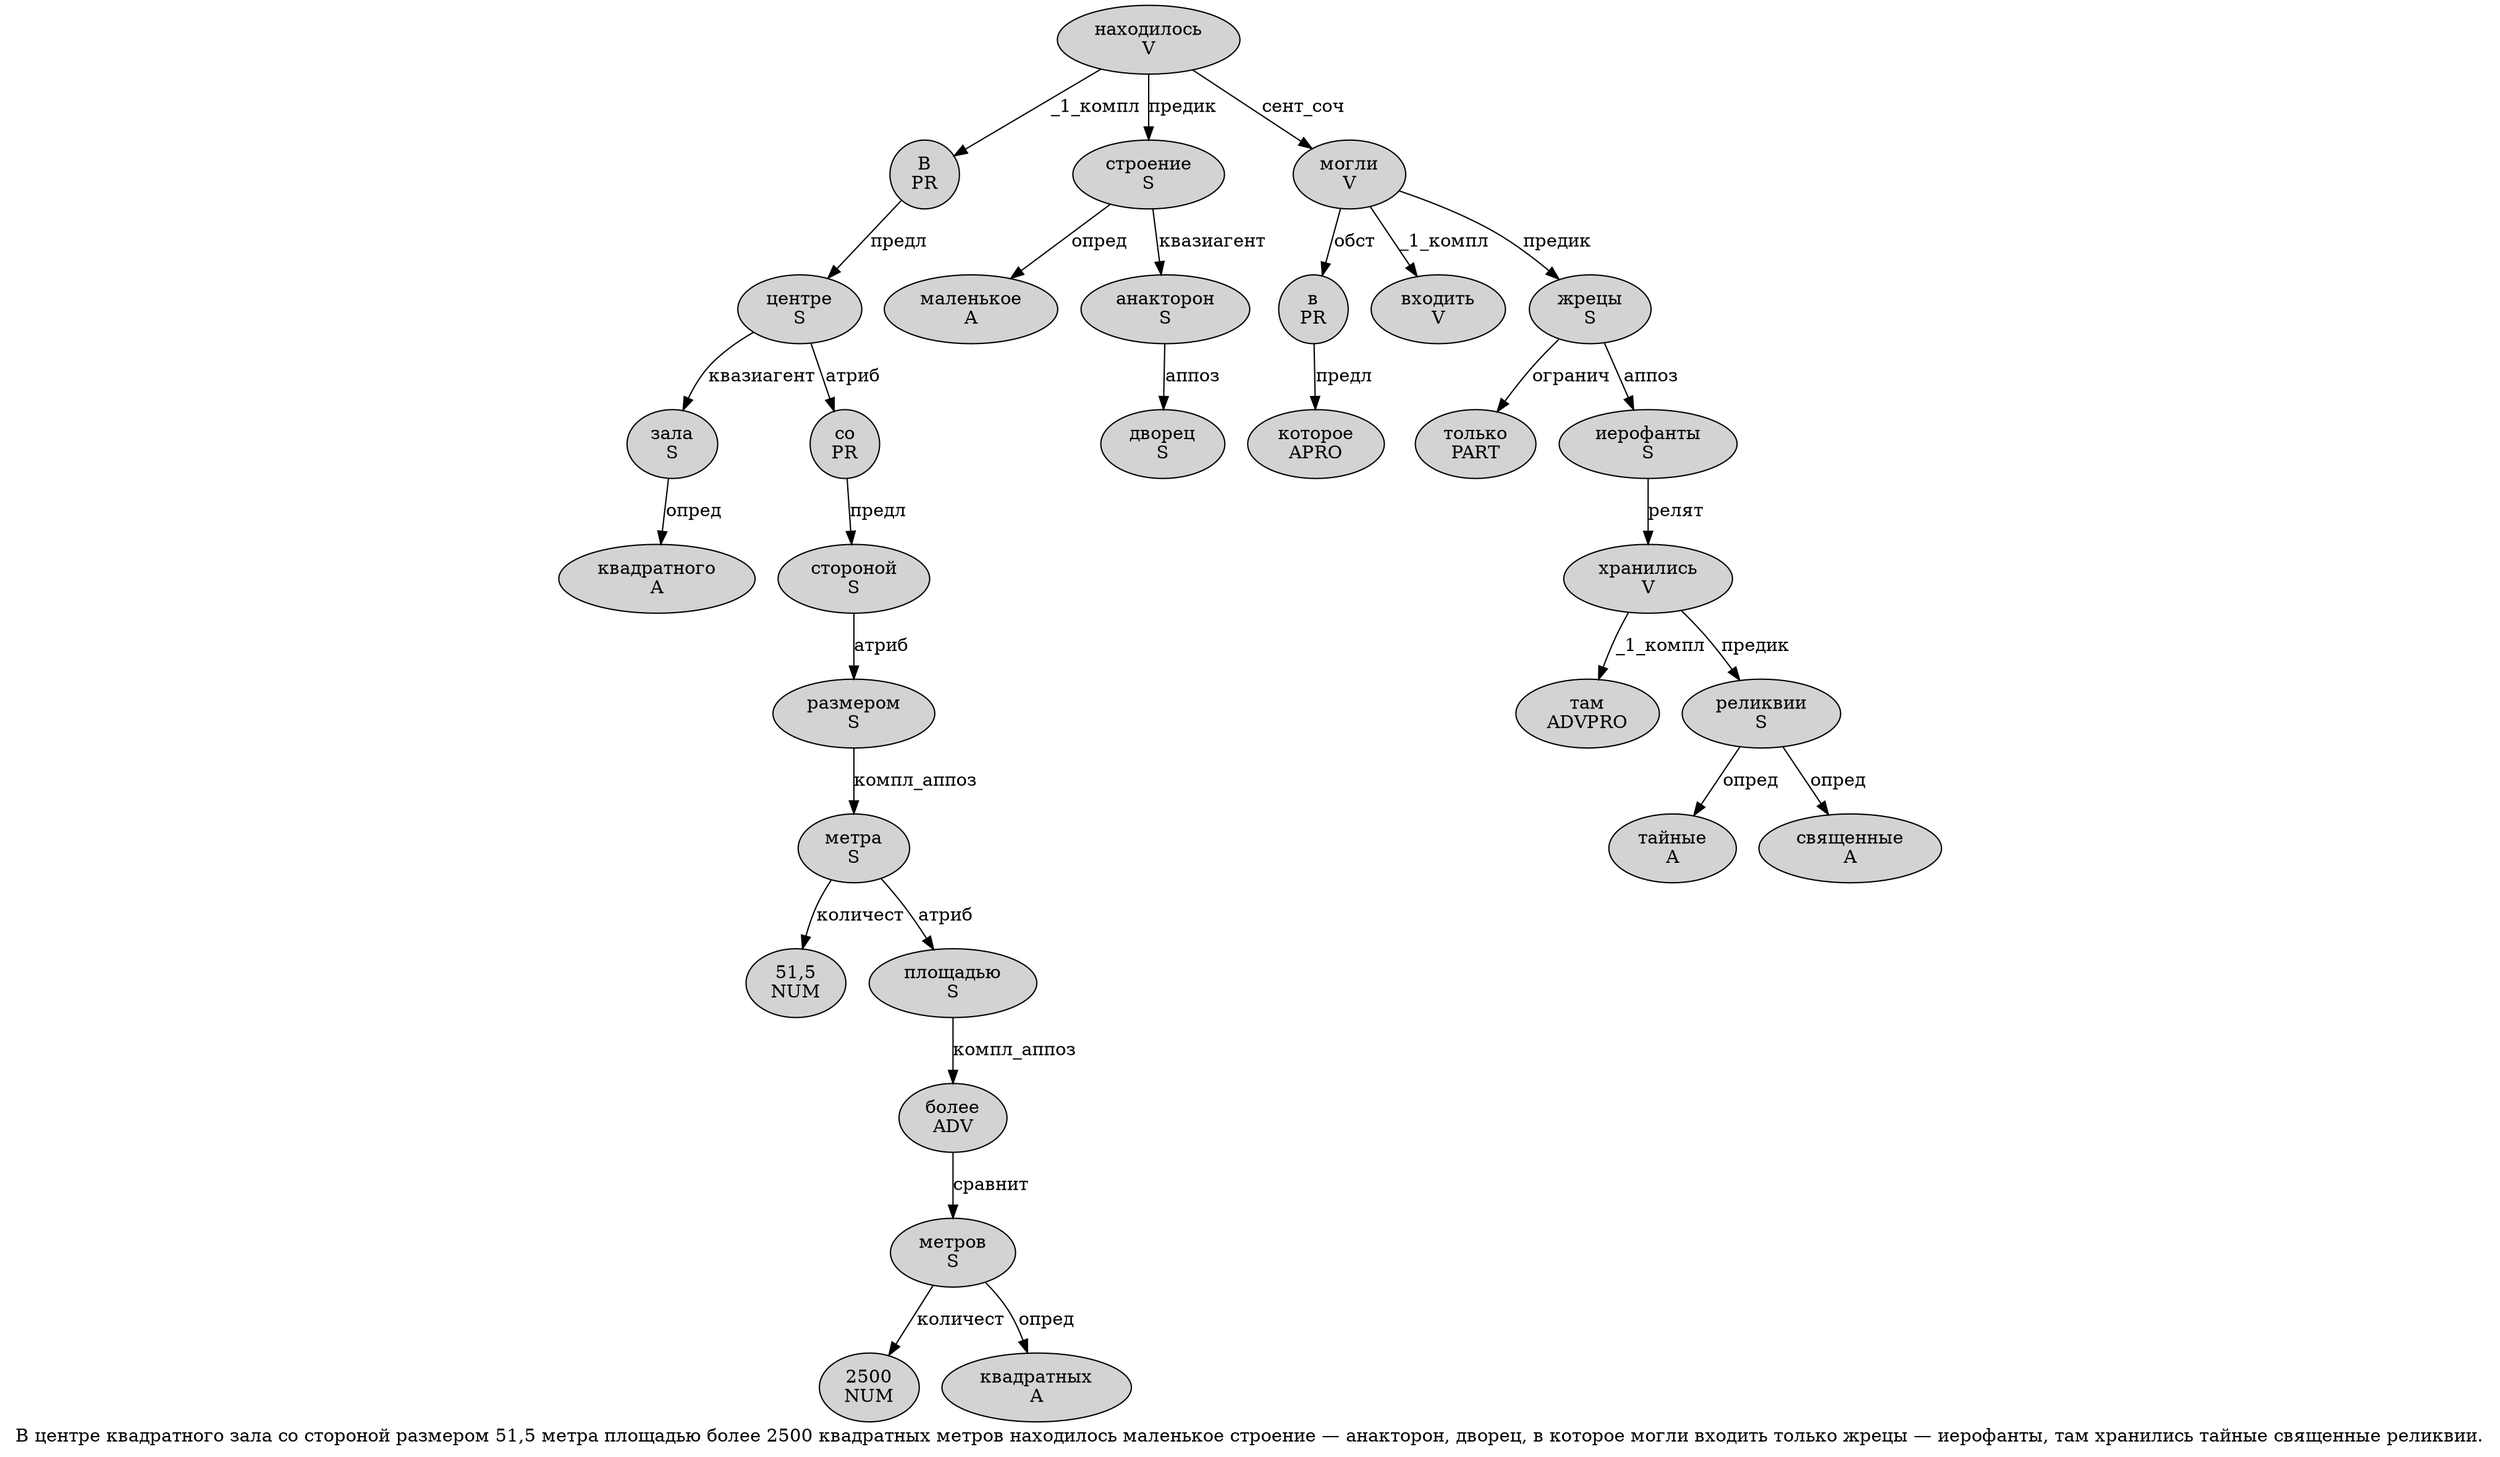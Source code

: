 digraph SENTENCE_1095 {
	graph [label="В центре квадратного зала со стороной размером 51,5 метра площадью более 2500 квадратных метров находилось маленькое строение — анакторон, дворец, в которое могли входить только жрецы — иерофанты, там хранились тайные священные реликвии."]
	node [style=filled]
		0 [label="В
PR" color="" fillcolor=lightgray penwidth=1 shape=ellipse]
		1 [label="центре
S" color="" fillcolor=lightgray penwidth=1 shape=ellipse]
		2 [label="квадратного
A" color="" fillcolor=lightgray penwidth=1 shape=ellipse]
		3 [label="зала
S" color="" fillcolor=lightgray penwidth=1 shape=ellipse]
		4 [label="со
PR" color="" fillcolor=lightgray penwidth=1 shape=ellipse]
		5 [label="стороной
S" color="" fillcolor=lightgray penwidth=1 shape=ellipse]
		6 [label="размером
S" color="" fillcolor=lightgray penwidth=1 shape=ellipse]
		7 [label="51,5
NUM" color="" fillcolor=lightgray penwidth=1 shape=ellipse]
		8 [label="метра
S" color="" fillcolor=lightgray penwidth=1 shape=ellipse]
		9 [label="площадью
S" color="" fillcolor=lightgray penwidth=1 shape=ellipse]
		10 [label="более
ADV" color="" fillcolor=lightgray penwidth=1 shape=ellipse]
		11 [label="2500
NUM" color="" fillcolor=lightgray penwidth=1 shape=ellipse]
		12 [label="квадратных
A" color="" fillcolor=lightgray penwidth=1 shape=ellipse]
		13 [label="метров
S" color="" fillcolor=lightgray penwidth=1 shape=ellipse]
		14 [label="находилось
V" color="" fillcolor=lightgray penwidth=1 shape=ellipse]
		15 [label="маленькое
A" color="" fillcolor=lightgray penwidth=1 shape=ellipse]
		16 [label="строение
S" color="" fillcolor=lightgray penwidth=1 shape=ellipse]
		18 [label="анакторон
S" color="" fillcolor=lightgray penwidth=1 shape=ellipse]
		20 [label="дворец
S" color="" fillcolor=lightgray penwidth=1 shape=ellipse]
		22 [label="в
PR" color="" fillcolor=lightgray penwidth=1 shape=ellipse]
		23 [label="которое
APRO" color="" fillcolor=lightgray penwidth=1 shape=ellipse]
		24 [label="могли
V" color="" fillcolor=lightgray penwidth=1 shape=ellipse]
		25 [label="входить
V" color="" fillcolor=lightgray penwidth=1 shape=ellipse]
		26 [label="только
PART" color="" fillcolor=lightgray penwidth=1 shape=ellipse]
		27 [label="жрецы
S" color="" fillcolor=lightgray penwidth=1 shape=ellipse]
		29 [label="иерофанты
S" color="" fillcolor=lightgray penwidth=1 shape=ellipse]
		31 [label="там
ADVPRO" color="" fillcolor=lightgray penwidth=1 shape=ellipse]
		32 [label="хранились
V" color="" fillcolor=lightgray penwidth=1 shape=ellipse]
		33 [label="тайные
A" color="" fillcolor=lightgray penwidth=1 shape=ellipse]
		34 [label="священные
A" color="" fillcolor=lightgray penwidth=1 shape=ellipse]
		35 [label="реликвии
S" color="" fillcolor=lightgray penwidth=1 shape=ellipse]
			35 -> 33 [label="опред"]
			35 -> 34 [label="опред"]
			18 -> 20 [label="аппоз"]
			10 -> 13 [label="сравнит"]
			0 -> 1 [label="предл"]
			24 -> 22 [label="обст"]
			24 -> 25 [label="_1_компл"]
			24 -> 27 [label="предик"]
			5 -> 6 [label="атриб"]
			9 -> 10 [label="компл_аппоз"]
			22 -> 23 [label="предл"]
			4 -> 5 [label="предл"]
			14 -> 0 [label="_1_компл"]
			14 -> 16 [label="предик"]
			14 -> 24 [label="сент_соч"]
			1 -> 3 [label="квазиагент"]
			1 -> 4 [label="атриб"]
			29 -> 32 [label="релят"]
			8 -> 7 [label="количест"]
			8 -> 9 [label="атриб"]
			13 -> 11 [label="количест"]
			13 -> 12 [label="опред"]
			27 -> 26 [label="огранич"]
			27 -> 29 [label="аппоз"]
			3 -> 2 [label="опред"]
			6 -> 8 [label="компл_аппоз"]
			16 -> 15 [label="опред"]
			16 -> 18 [label="квазиагент"]
			32 -> 31 [label="_1_компл"]
			32 -> 35 [label="предик"]
}